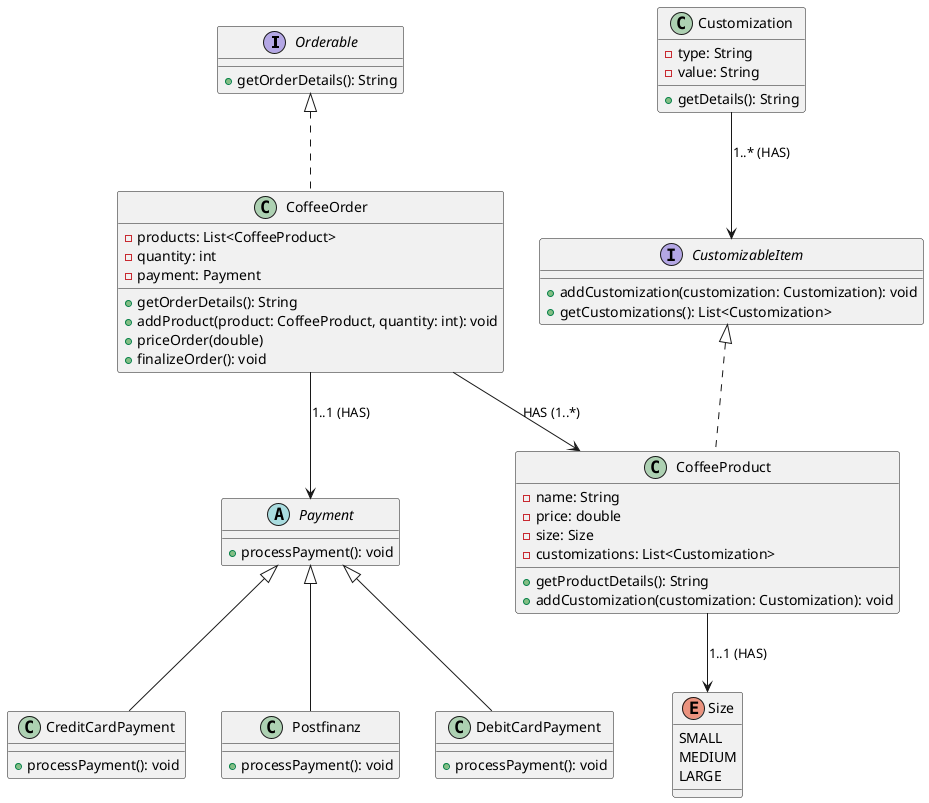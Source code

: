 @startuml

interface Orderable {
  +getOrderDetails(): String
}

interface CustomizableItem {
  +addCustomization(customization: Customization): void
  +getCustomizations(): List<Customization>
}

abstract class Payment {
  +processPayment(): void
}

class Customization {
  -type: String
  -value: String
  +getDetails(): String
}

enum Size {
  SMALL
  MEDIUM
  LARGE
}

class CoffeeProduct implements CustomizableItem {
  -name: String
  -price: double
  -size: Size
  -customizations: List<Customization>
  +getProductDetails(): String
  +addCustomization(customization: Customization): void
}

class CoffeeOrder implements Orderable {
  -products: List<CoffeeProduct>
  -quantity: int
  -payment: Payment
  +getOrderDetails(): String
  +addProduct(product: CoffeeProduct, quantity: int): void
  +priceOrder(double)
  +finalizeOrder(): void
}

class CreditCardPayment extends Payment {
  +processPayment(): void
}

class Postfinanz extends Payment {
  +processPayment(): void
}

class DebitCardPayment extends Payment {
  +processPayment(): void
}

Customization --> CustomizableItem : "1..* (HAS)"
CoffeeProduct --> Size : "1..1 (HAS)"
CoffeeOrder --> CoffeeProduct : "HAS (1..*)"
CoffeeOrder --> Payment : "1..1 (HAS)"

@enduml
